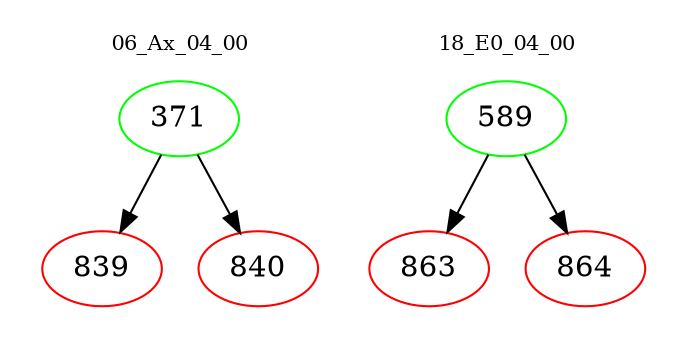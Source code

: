 digraph{
subgraph cluster_0 {
color = white
label = "06_Ax_04_00";
fontsize=10;
T0_371 [label="371", color="green"]
T0_371 -> T0_839 [color="black"]
T0_839 [label="839", color="red"]
T0_371 -> T0_840 [color="black"]
T0_840 [label="840", color="red"]
}
subgraph cluster_1 {
color = white
label = "18_E0_04_00";
fontsize=10;
T1_589 [label="589", color="green"]
T1_589 -> T1_863 [color="black"]
T1_863 [label="863", color="red"]
T1_589 -> T1_864 [color="black"]
T1_864 [label="864", color="red"]
}
}

